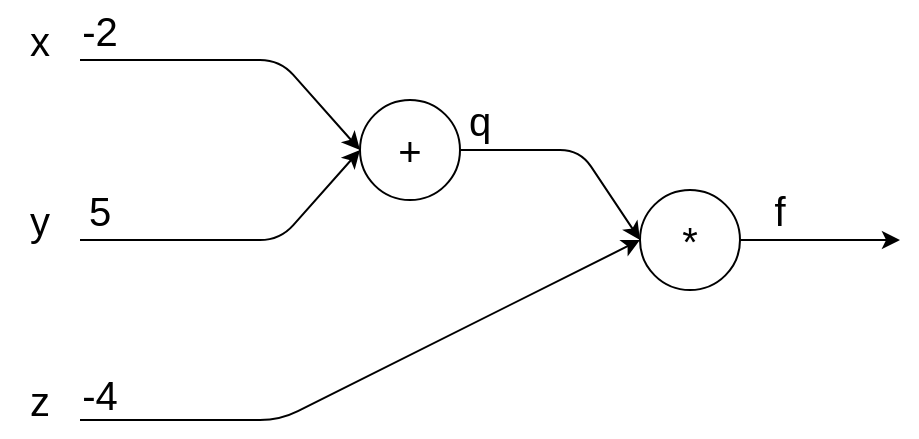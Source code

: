 <mxfile version="10.6.0" type="device"><diagram id="d1GTajMDGWavvTB5dHTt" name="Page-1"><mxGraphModel dx="1394" dy="746" grid="1" gridSize="10" guides="1" tooltips="1" connect="1" arrows="1" fold="1" page="1" pageScale="1" pageWidth="827" pageHeight="1169" math="0" shadow="0"><root><mxCell id="0"/><mxCell id="1" parent="0"/><mxCell id="NHU1y9PQUX106_TO5e0r-1" value="&lt;font style=&quot;font-size: 20px&quot;&gt;+&lt;/font&gt;" style="ellipse;whiteSpace=wrap;html=1;aspect=fixed;" vertex="1" parent="1"><mxGeometry x="260" y="160" width="50" height="50" as="geometry"/></mxCell><mxCell id="NHU1y9PQUX106_TO5e0r-2" value="&lt;font style=&quot;font-size: 20px&quot;&gt;*&lt;/font&gt;" style="ellipse;whiteSpace=wrap;html=1;aspect=fixed;" vertex="1" parent="1"><mxGeometry x="400" y="205" width="50" height="50" as="geometry"/></mxCell><mxCell id="NHU1y9PQUX106_TO5e0r-3" value="" style="endArrow=classic;html=1;entryX=0;entryY=0.5;entryDx=0;entryDy=0;" edge="1" parent="1" target="NHU1y9PQUX106_TO5e0r-1"><mxGeometry width="50" height="50" relative="1" as="geometry"><mxPoint x="120" y="140" as="sourcePoint"/><mxPoint x="140" y="160" as="targetPoint"/><Array as="points"><mxPoint x="220" y="140"/></Array></mxGeometry></mxCell><mxCell id="NHU1y9PQUX106_TO5e0r-4" value="" style="endArrow=classic;html=1;entryX=0;entryY=0.5;entryDx=0;entryDy=0;" edge="1" parent="1" target="NHU1y9PQUX106_TO5e0r-1"><mxGeometry width="50" height="50" relative="1" as="geometry"><mxPoint x="120" y="230" as="sourcePoint"/><mxPoint x="250" y="220" as="targetPoint"/><Array as="points"><mxPoint x="220" y="230"/></Array></mxGeometry></mxCell><mxCell id="NHU1y9PQUX106_TO5e0r-5" value="x" style="text;html=1;strokeColor=none;fillColor=none;align=center;verticalAlign=middle;whiteSpace=wrap;rounded=0;fontSize=20;" vertex="1" parent="1"><mxGeometry x="80" y="120" width="40" height="20" as="geometry"/></mxCell><mxCell id="NHU1y9PQUX106_TO5e0r-6" value="y" style="text;html=1;strokeColor=none;fillColor=none;align=center;verticalAlign=middle;whiteSpace=wrap;rounded=0;fontSize=20;" vertex="1" parent="1"><mxGeometry x="80" y="210" width="40" height="20" as="geometry"/></mxCell><mxCell id="NHU1y9PQUX106_TO5e0r-7" value="" style="endArrow=classic;html=1;exitX=1;exitY=0.5;exitDx=0;exitDy=0;entryX=0;entryY=0.5;entryDx=0;entryDy=0;" edge="1" parent="1" source="NHU1y9PQUX106_TO5e0r-1" target="NHU1y9PQUX106_TO5e0r-2"><mxGeometry width="50" height="50" relative="1" as="geometry"><mxPoint x="360" y="210" as="sourcePoint"/><mxPoint x="410" y="160" as="targetPoint"/><Array as="points"><mxPoint x="370" y="185"/></Array></mxGeometry></mxCell><mxCell id="NHU1y9PQUX106_TO5e0r-8" value="" style="endArrow=classic;html=1;entryX=0;entryY=0.5;entryDx=0;entryDy=0;" edge="1" parent="1" target="NHU1y9PQUX106_TO5e0r-2"><mxGeometry width="50" height="50" relative="1" as="geometry"><mxPoint x="120" y="320" as="sourcePoint"/><mxPoint x="170" y="270" as="targetPoint"/><Array as="points"><mxPoint x="220" y="320"/></Array></mxGeometry></mxCell><mxCell id="NHU1y9PQUX106_TO5e0r-9" value="z" style="text;html=1;strokeColor=none;fillColor=none;align=center;verticalAlign=middle;whiteSpace=wrap;rounded=0;fontSize=20;" vertex="1" parent="1"><mxGeometry x="80" y="300" width="40" height="20" as="geometry"/></mxCell><mxCell id="NHU1y9PQUX106_TO5e0r-10" value="" style="endArrow=classic;html=1;fontSize=20;exitX=1;exitY=0.5;exitDx=0;exitDy=0;" edge="1" parent="1" source="NHU1y9PQUX106_TO5e0r-2"><mxGeometry width="50" height="50" relative="1" as="geometry"><mxPoint x="490" y="250" as="sourcePoint"/><mxPoint x="530" y="230" as="targetPoint"/></mxGeometry></mxCell><mxCell id="NHU1y9PQUX106_TO5e0r-11" value="f" style="text;html=1;strokeColor=none;fillColor=none;align=center;verticalAlign=middle;whiteSpace=wrap;rounded=0;fontSize=20;" vertex="1" parent="1"><mxGeometry x="460" y="205" width="20" height="20" as="geometry"/></mxCell><mxCell id="NHU1y9PQUX106_TO5e0r-12" value="q" style="text;html=1;strokeColor=none;fillColor=none;align=center;verticalAlign=middle;whiteSpace=wrap;rounded=0;fontSize=20;" vertex="1" parent="1"><mxGeometry x="310" y="160" width="20" height="20" as="geometry"/></mxCell><mxCell id="NHU1y9PQUX106_TO5e0r-13" value="-2" style="text;html=1;strokeColor=none;fillColor=none;align=center;verticalAlign=middle;whiteSpace=wrap;rounded=0;fontSize=20;" vertex="1" parent="1"><mxGeometry x="120" y="110" width="20" height="30" as="geometry"/></mxCell><mxCell id="NHU1y9PQUX106_TO5e0r-14" value="5" style="text;html=1;strokeColor=none;fillColor=none;align=center;verticalAlign=middle;whiteSpace=wrap;rounded=0;fontSize=20;" vertex="1" parent="1"><mxGeometry x="120" y="200" width="20" height="30" as="geometry"/></mxCell><mxCell id="NHU1y9PQUX106_TO5e0r-15" value="-4" style="text;html=1;strokeColor=none;fillColor=none;align=center;verticalAlign=middle;whiteSpace=wrap;rounded=0;fontSize=20;" vertex="1" parent="1"><mxGeometry x="120" y="292" width="20" height="30" as="geometry"/></mxCell></root></mxGraphModel></diagram></mxfile>